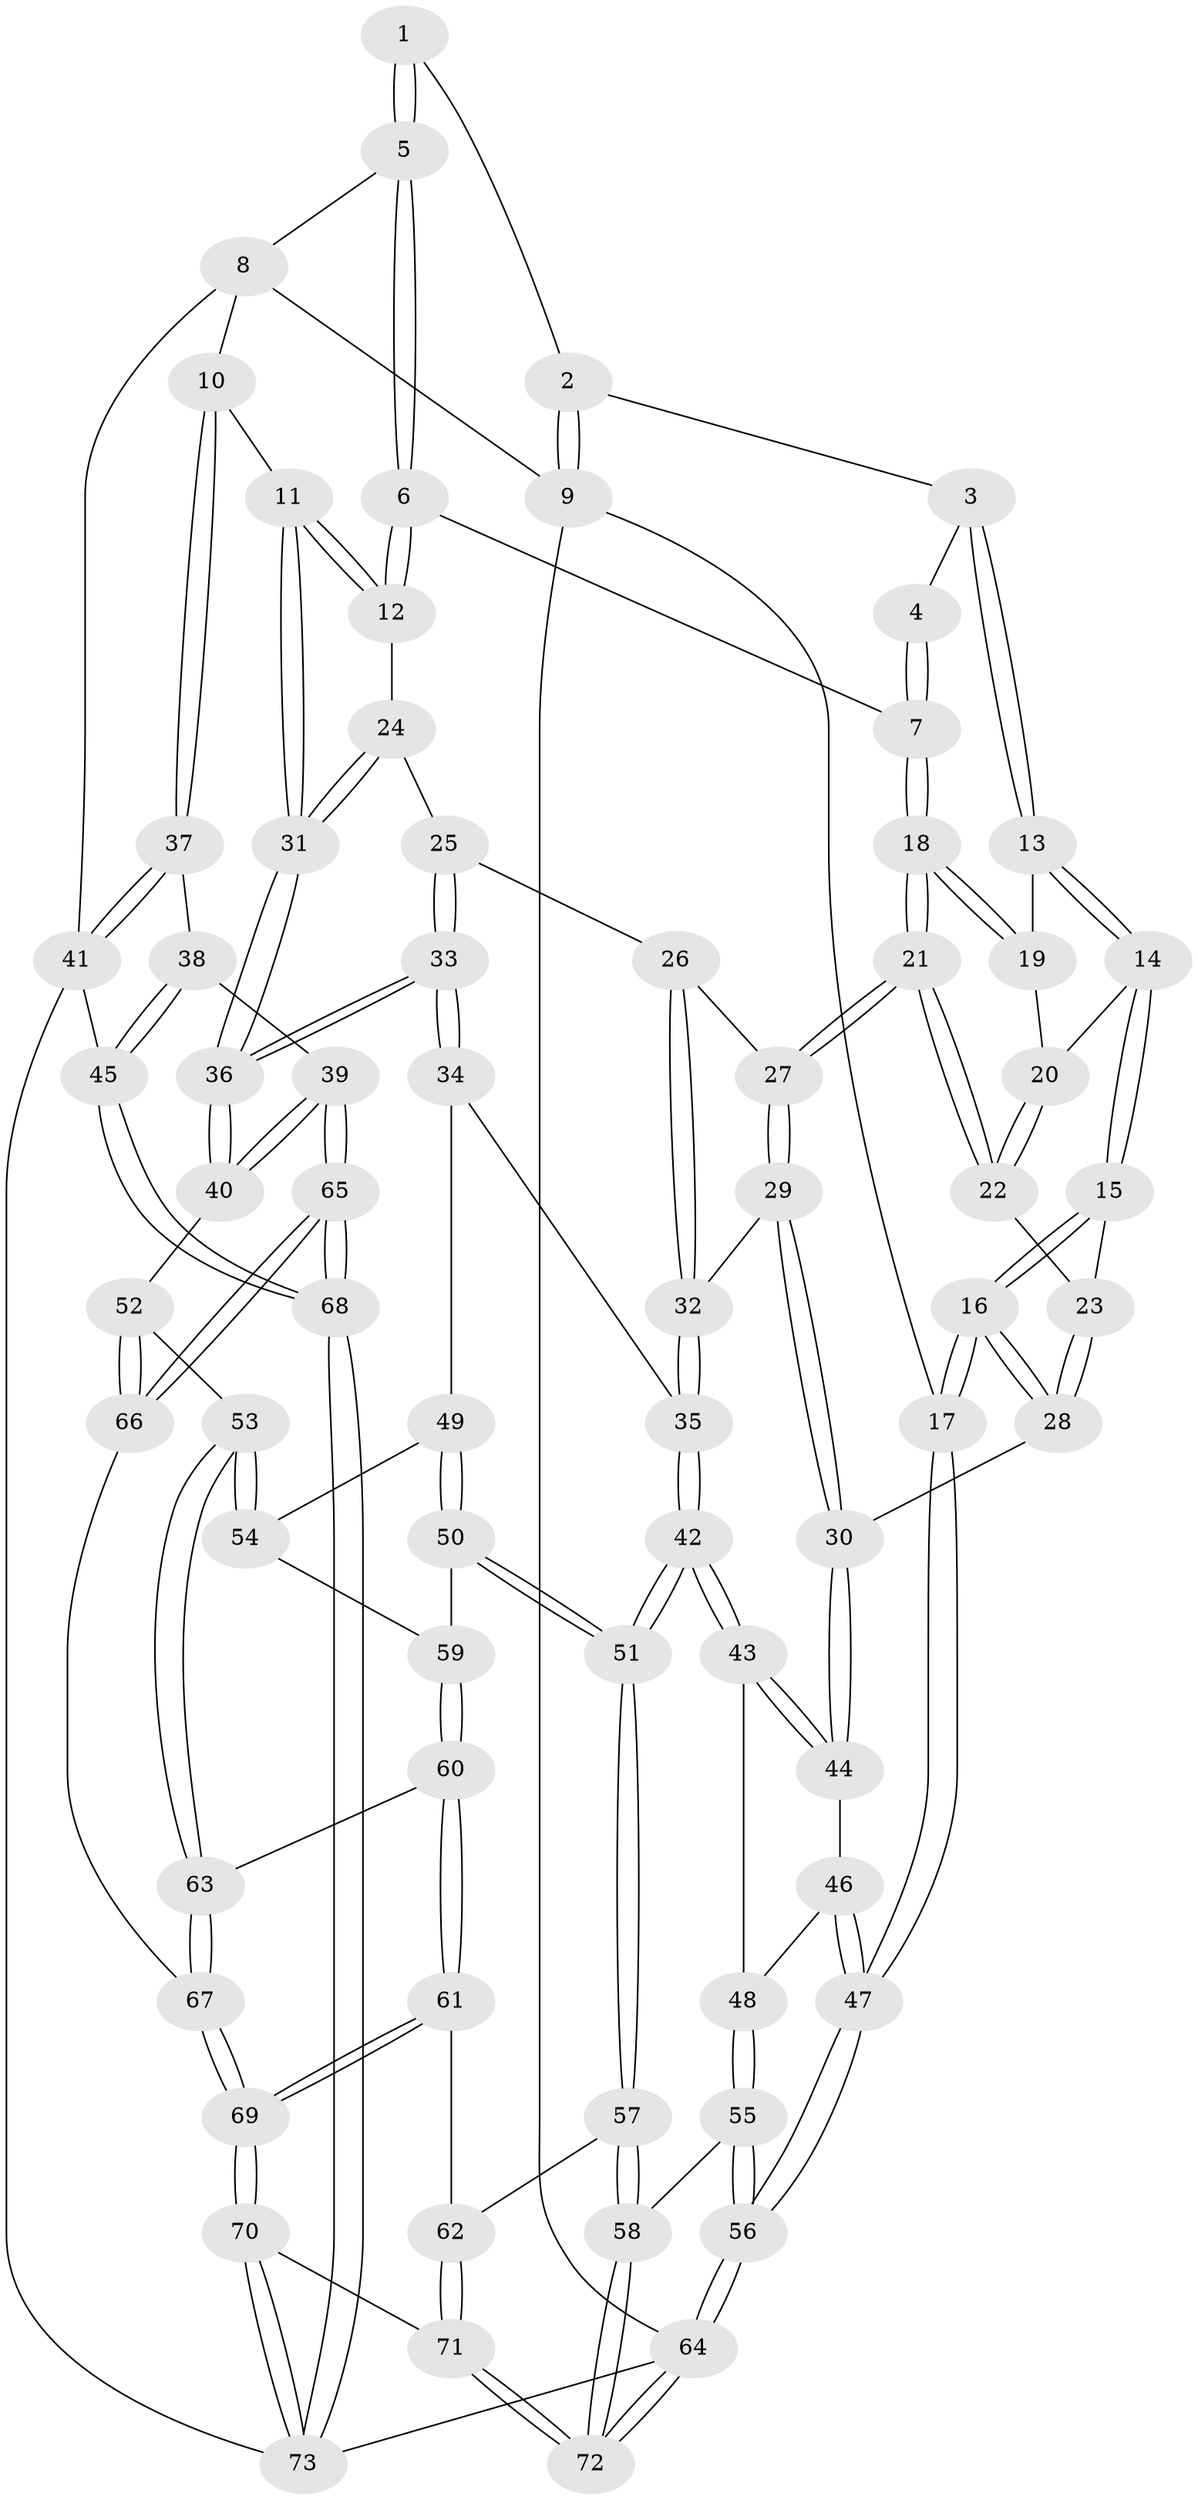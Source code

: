 // coarse degree distribution, {2: 0.047619047619047616, 4: 0.19047619047619047, 3: 0.38095238095238093, 5: 0.23809523809523808, 6: 0.047619047619047616, 1: 0.047619047619047616, 8: 0.047619047619047616}
// Generated by graph-tools (version 1.1) at 2025/05/03/04/25 22:05:10]
// undirected, 73 vertices, 179 edges
graph export_dot {
graph [start="1"]
  node [color=gray90,style=filled];
  1 [pos="+0.377607875301595+0"];
  2 [pos="+0+0"];
  3 [pos="+0.19276268570712235+0.13254929103317034"];
  4 [pos="+0.24102243191339232+0.06905229212959269"];
  5 [pos="+0.6192207641194782+0"];
  6 [pos="+0.5983915781732999+0.07343421883108886"];
  7 [pos="+0.5953899617541581+0.07545089093682707"];
  8 [pos="+0.8576704448661242+0"];
  9 [pos="+0+0"];
  10 [pos="+0.956680516398733+0.3475084845570887"];
  11 [pos="+0.8968490437539784+0.33788336342584685"];
  12 [pos="+0.682121989772142+0.21368328614493756"];
  13 [pos="+0.19512017465476364+0.15528378093509523"];
  14 [pos="+0.13850759396872098+0.22229330134577233"];
  15 [pos="+0.098048546365403+0.25221018747054413"];
  16 [pos="+0+0.3544868354363199"];
  17 [pos="+0+0.3548585786488674"];
  18 [pos="+0.42159214784963744+0.20241320365048923"];
  19 [pos="+0.3019466259715475+0.1814493871834812"];
  20 [pos="+0.25975269910389853+0.3100217629080028"];
  21 [pos="+0.3829591409305919+0.3365151098769969"];
  22 [pos="+0.29081827229309026+0.34297541176819996"];
  23 [pos="+0.23013856496615465+0.38583690586632247"];
  24 [pos="+0.5988077867098716+0.39395268809197637"];
  25 [pos="+0.4948119556680467+0.44147507586492235"];
  26 [pos="+0.4717631086936526+0.43407214367624053"];
  27 [pos="+0.3921472268306179+0.36742871287088347"];
  28 [pos="+0.1993041410685342+0.5239486973665175"];
  29 [pos="+0.2916940414052037+0.5092765688326153"];
  30 [pos="+0.2032196528285172+0.5284251309557486"];
  31 [pos="+0.686222593777945+0.5625448571156277"];
  32 [pos="+0.37826853483116035+0.551940933870752"];
  33 [pos="+0.5357497273378676+0.6381481614537944"];
  34 [pos="+0.4961424901322887+0.6444253005479341"];
  35 [pos="+0.4327708179128848+0.6338735394950363"];
  36 [pos="+0.6650535924373437+0.6805695482561632"];
  37 [pos="+0.9888934511178259+0.3585240901788373"];
  38 [pos="+0.9293899823217059+0.5109581646078424"];
  39 [pos="+0.7997286965841178+0.7537007579042828"];
  40 [pos="+0.6654956729545894+0.6811987891065203"];
  41 [pos="+1+0.34929702695442866"];
  42 [pos="+0.2809825648424193+0.7236829035606809"];
  43 [pos="+0.22141960067840577+0.6617282844598109"];
  44 [pos="+0.20031711031056987+0.6139102382223391"];
  45 [pos="+1+1"];
  46 [pos="+0.020946171163737336+0.6692357995291137"];
  47 [pos="+0+0.6787002092315173"];
  48 [pos="+0.12261999512139257+0.7418465668071451"];
  49 [pos="+0.4674339551205394+0.7095922340772585"];
  50 [pos="+0.41177129591616957+0.7721167144342292"];
  51 [pos="+0.28849497626429177+0.7956506235953874"];
  52 [pos="+0.664015853529218+0.6831925384716334"];
  53 [pos="+0.5496717093413076+0.812954754788705"];
  54 [pos="+0.46398349562210456+0.7724003392384782"];
  55 [pos="+0.09574713102259282+0.8219793082974852"];
  56 [pos="+0+0.8328697388024476"];
  57 [pos="+0.2812489197173862+0.8476994743837156"];
  58 [pos="+0.2204770166933485+0.8891763643691624"];
  59 [pos="+0.45047484741435934+0.7995645448165739"];
  60 [pos="+0.4672253246290907+0.8612665946240662"];
  61 [pos="+0.3365858425824462+0.8673399276375268"];
  62 [pos="+0.2971891592763786+0.8568921124842828"];
  63 [pos="+0.5053006473208902+0.8753773395124974"];
  64 [pos="+0+1"];
  65 [pos="+0.8796540865157325+0.8589195599179892"];
  66 [pos="+0.6034465449945013+0.9168139442081712"];
  67 [pos="+0.5320867542421382+0.9652579748677456"];
  68 [pos="+1+1"];
  69 [pos="+0.5237195973058261+1"];
  70 [pos="+0.5394441835481945+1"];
  71 [pos="+0.45258826674250624+1"];
  72 [pos="+0.05345263397171897+1"];
  73 [pos="+1+1"];
  1 -- 2;
  1 -- 5;
  1 -- 5;
  2 -- 3;
  2 -- 9;
  2 -- 9;
  3 -- 4;
  3 -- 13;
  3 -- 13;
  4 -- 7;
  4 -- 7;
  5 -- 6;
  5 -- 6;
  5 -- 8;
  6 -- 7;
  6 -- 12;
  6 -- 12;
  7 -- 18;
  7 -- 18;
  8 -- 9;
  8 -- 10;
  8 -- 41;
  9 -- 17;
  9 -- 64;
  10 -- 11;
  10 -- 37;
  10 -- 37;
  11 -- 12;
  11 -- 12;
  11 -- 31;
  11 -- 31;
  12 -- 24;
  13 -- 14;
  13 -- 14;
  13 -- 19;
  14 -- 15;
  14 -- 15;
  14 -- 20;
  15 -- 16;
  15 -- 16;
  15 -- 23;
  16 -- 17;
  16 -- 17;
  16 -- 28;
  16 -- 28;
  17 -- 47;
  17 -- 47;
  18 -- 19;
  18 -- 19;
  18 -- 21;
  18 -- 21;
  19 -- 20;
  20 -- 22;
  20 -- 22;
  21 -- 22;
  21 -- 22;
  21 -- 27;
  21 -- 27;
  22 -- 23;
  23 -- 28;
  23 -- 28;
  24 -- 25;
  24 -- 31;
  24 -- 31;
  25 -- 26;
  25 -- 33;
  25 -- 33;
  26 -- 27;
  26 -- 32;
  26 -- 32;
  27 -- 29;
  27 -- 29;
  28 -- 30;
  29 -- 30;
  29 -- 30;
  29 -- 32;
  30 -- 44;
  30 -- 44;
  31 -- 36;
  31 -- 36;
  32 -- 35;
  32 -- 35;
  33 -- 34;
  33 -- 34;
  33 -- 36;
  33 -- 36;
  34 -- 35;
  34 -- 49;
  35 -- 42;
  35 -- 42;
  36 -- 40;
  36 -- 40;
  37 -- 38;
  37 -- 41;
  37 -- 41;
  38 -- 39;
  38 -- 45;
  38 -- 45;
  39 -- 40;
  39 -- 40;
  39 -- 65;
  39 -- 65;
  40 -- 52;
  41 -- 45;
  41 -- 73;
  42 -- 43;
  42 -- 43;
  42 -- 51;
  42 -- 51;
  43 -- 44;
  43 -- 44;
  43 -- 48;
  44 -- 46;
  45 -- 68;
  45 -- 68;
  46 -- 47;
  46 -- 47;
  46 -- 48;
  47 -- 56;
  47 -- 56;
  48 -- 55;
  48 -- 55;
  49 -- 50;
  49 -- 50;
  49 -- 54;
  50 -- 51;
  50 -- 51;
  50 -- 59;
  51 -- 57;
  51 -- 57;
  52 -- 53;
  52 -- 66;
  52 -- 66;
  53 -- 54;
  53 -- 54;
  53 -- 63;
  53 -- 63;
  54 -- 59;
  55 -- 56;
  55 -- 56;
  55 -- 58;
  56 -- 64;
  56 -- 64;
  57 -- 58;
  57 -- 58;
  57 -- 62;
  58 -- 72;
  58 -- 72;
  59 -- 60;
  59 -- 60;
  60 -- 61;
  60 -- 61;
  60 -- 63;
  61 -- 62;
  61 -- 69;
  61 -- 69;
  62 -- 71;
  62 -- 71;
  63 -- 67;
  63 -- 67;
  64 -- 72;
  64 -- 72;
  64 -- 73;
  65 -- 66;
  65 -- 66;
  65 -- 68;
  65 -- 68;
  66 -- 67;
  67 -- 69;
  67 -- 69;
  68 -- 73;
  68 -- 73;
  69 -- 70;
  69 -- 70;
  70 -- 71;
  70 -- 73;
  70 -- 73;
  71 -- 72;
  71 -- 72;
}
